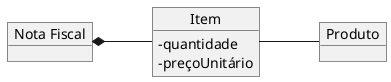 @startuml mod05ima11
skinparam ClassAttributeIconSize 0
object "Nota Fiscal" as no
object "Item" as it
it : - quantidade
it : - preçoUnitário
object "Produto" as pr
left to right direction
no *-- it
it -- pr 
@enduml